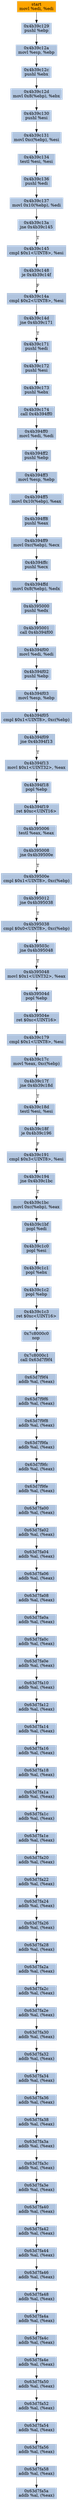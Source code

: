 digraph G {
node[shape=rectangle,style=filled,fillcolor=lightsteelblue,color=lightsteelblue]
bgcolor="transparent"
a0x4b39c127movl_edi_edi[label="start\nmovl %edi, %edi",color="lightgrey",fillcolor="orange"];
a0x4b39c129pushl_ebp[label="0x4b39c129\npushl %ebp"];
a0x4b39c12amovl_esp_ebp[label="0x4b39c12a\nmovl %esp, %ebp"];
a0x4b39c12cpushl_ebx[label="0x4b39c12c\npushl %ebx"];
a0x4b39c12dmovl_0x8ebp__ebx[label="0x4b39c12d\nmovl 0x8(%ebp), %ebx"];
a0x4b39c130pushl_esi[label="0x4b39c130\npushl %esi"];
a0x4b39c131movl_0xcebp__esi[label="0x4b39c131\nmovl 0xc(%ebp), %esi"];
a0x4b39c134testl_esi_esi[label="0x4b39c134\ntestl %esi, %esi"];
a0x4b39c136pushl_edi[label="0x4b39c136\npushl %edi"];
a0x4b39c137movl_0x10ebp__edi[label="0x4b39c137\nmovl 0x10(%ebp), %edi"];
a0x4b39c13ajne_0x4b39c145[label="0x4b39c13a\njne 0x4b39c145"];
a0x4b39c145cmpl_0x1UINT8_esi[label="0x4b39c145\ncmpl $0x1<UINT8>, %esi"];
a0x4b39c148je_0x4b39c14f[label="0x4b39c148\nje 0x4b39c14f"];
a0x4b39c14acmpl_0x2UINT8_esi[label="0x4b39c14a\ncmpl $0x2<UINT8>, %esi"];
a0x4b39c14djne_0x4b39c171[label="0x4b39c14d\njne 0x4b39c171"];
a0x4b39c171pushl_edi[label="0x4b39c171\npushl %edi"];
a0x4b39c172pushl_esi[label="0x4b39c172\npushl %esi"];
a0x4b39c173pushl_ebx[label="0x4b39c173\npushl %ebx"];
a0x4b39c174call_0x4b394ff0[label="0x4b39c174\ncall 0x4b394ff0"];
a0x4b394ff0movl_edi_edi[label="0x4b394ff0\nmovl %edi, %edi"];
a0x4b394ff2pushl_ebp[label="0x4b394ff2\npushl %ebp"];
a0x4b394ff3movl_esp_ebp[label="0x4b394ff3\nmovl %esp, %ebp"];
a0x4b394ff5movl_0x10ebp__eax[label="0x4b394ff5\nmovl 0x10(%ebp), %eax"];
a0x4b394ff8pushl_eax[label="0x4b394ff8\npushl %eax"];
a0x4b394ff9movl_0xcebp__ecx[label="0x4b394ff9\nmovl 0xc(%ebp), %ecx"];
a0x4b394ffcpushl_ecx[label="0x4b394ffc\npushl %ecx"];
a0x4b394ffdmovl_0x8ebp__edx[label="0x4b394ffd\nmovl 0x8(%ebp), %edx"];
a0x4b395000pushl_edx[label="0x4b395000\npushl %edx"];
a0x4b395001call_0x4b394f00[label="0x4b395001\ncall 0x4b394f00"];
a0x4b394f00movl_edi_edi[label="0x4b394f00\nmovl %edi, %edi"];
a0x4b394f02pushl_ebp[label="0x4b394f02\npushl %ebp"];
a0x4b394f03movl_esp_ebp[label="0x4b394f03\nmovl %esp, %ebp"];
a0x4b394f05cmpl_0x1UINT8_0xcebp_[label="0x4b394f05\ncmpl $0x1<UINT8>, 0xc(%ebp)"];
a0x4b394f09jne_0x4b394f13[label="0x4b394f09\njne 0x4b394f13"];
a0x4b394f13movl_0x1UINT32_eax[label="0x4b394f13\nmovl $0x1<UINT32>, %eax"];
a0x4b394f18popl_ebp[label="0x4b394f18\npopl %ebp"];
a0x4b394f19ret_0xcUINT16[label="0x4b394f19\nret $0xc<UINT16>"];
a0x4b395006testl_eax_eax[label="0x4b395006\ntestl %eax, %eax"];
a0x4b395008jne_0x4b39500e[label="0x4b395008\njne 0x4b39500e"];
a0x4b39500ecmpl_0x1UINT8_0xcebp_[label="0x4b39500e\ncmpl $0x1<UINT8>, 0xc(%ebp)"];
a0x4b395012jne_0x4b395038[label="0x4b395012\njne 0x4b395038"];
a0x4b395038cmpl_0x0UINT8_0xcebp_[label="0x4b395038\ncmpl $0x0<UINT8>, 0xc(%ebp)"];
a0x4b39503cjne_0x4b395048[label="0x4b39503c\njne 0x4b395048"];
a0x4b395048movl_0x1UINT32_eax[label="0x4b395048\nmovl $0x1<UINT32>, %eax"];
a0x4b39504dpopl_ebp[label="0x4b39504d\npopl %ebp"];
a0x4b39504eret_0xcUINT16[label="0x4b39504e\nret $0xc<UINT16>"];
a0x4b39c179cmpl_0x1UINT8_esi[label="0x4b39c179\ncmpl $0x1<UINT8>, %esi"];
a0x4b39c17cmovl_eax_0xcebp_[label="0x4b39c17c\nmovl %eax, 0xc(%ebp)"];
a0x4b39c17fjne_0x4b39c18d[label="0x4b39c17f\njne 0x4b39c18d"];
a0x4b39c18dtestl_esi_esi[label="0x4b39c18d\ntestl %esi, %esi"];
a0x4b39c18fje_0x4b39c196[label="0x4b39c18f\nje 0x4b39c196"];
a0x4b39c191cmpl_0x3UINT8_esi[label="0x4b39c191\ncmpl $0x3<UINT8>, %esi"];
a0x4b39c194jne_0x4b39c1bc[label="0x4b39c194\njne 0x4b39c1bc"];
a0x4b39c1bcmovl_0xcebp__eax[label="0x4b39c1bc\nmovl 0xc(%ebp), %eax"];
a0x4b39c1bfpopl_edi[label="0x4b39c1bf\npopl %edi"];
a0x4b39c1c0popl_esi[label="0x4b39c1c0\npopl %esi"];
a0x4b39c1c1popl_ebx[label="0x4b39c1c1\npopl %ebx"];
a0x4b39c1c2popl_ebp[label="0x4b39c1c2\npopl %ebp"];
a0x4b39c1c3ret_0xcUINT16[label="0x4b39c1c3\nret $0xc<UINT16>"];
a0x7c8000c0nop_[label="0x7c8000c0\nnop "];
a0x7c8000c1call_0x63d7f9f4[label="0x7c8000c1\ncall 0x63d7f9f4"];
a0x63d7f9f4addb_al_eax_[label="0x63d7f9f4\naddb %al, (%eax)"];
a0x63d7f9f6addb_al_eax_[label="0x63d7f9f6\naddb %al, (%eax)"];
a0x63d7f9f8addb_al_eax_[label="0x63d7f9f8\naddb %al, (%eax)"];
a0x63d7f9faaddb_al_eax_[label="0x63d7f9fa\naddb %al, (%eax)"];
a0x63d7f9fcaddb_al_eax_[label="0x63d7f9fc\naddb %al, (%eax)"];
a0x63d7f9feaddb_al_eax_[label="0x63d7f9fe\naddb %al, (%eax)"];
a0x63d7fa00addb_al_eax_[label="0x63d7fa00\naddb %al, (%eax)"];
a0x63d7fa02addb_al_eax_[label="0x63d7fa02\naddb %al, (%eax)"];
a0x63d7fa04addb_al_eax_[label="0x63d7fa04\naddb %al, (%eax)"];
a0x63d7fa06addb_al_eax_[label="0x63d7fa06\naddb %al, (%eax)"];
a0x63d7fa08addb_al_eax_[label="0x63d7fa08\naddb %al, (%eax)"];
a0x63d7fa0aaddb_al_eax_[label="0x63d7fa0a\naddb %al, (%eax)"];
a0x63d7fa0caddb_al_eax_[label="0x63d7fa0c\naddb %al, (%eax)"];
a0x63d7fa0eaddb_al_eax_[label="0x63d7fa0e\naddb %al, (%eax)"];
a0x63d7fa10addb_al_eax_[label="0x63d7fa10\naddb %al, (%eax)"];
a0x63d7fa12addb_al_eax_[label="0x63d7fa12\naddb %al, (%eax)"];
a0x63d7fa14addb_al_eax_[label="0x63d7fa14\naddb %al, (%eax)"];
a0x63d7fa16addb_al_eax_[label="0x63d7fa16\naddb %al, (%eax)"];
a0x63d7fa18addb_al_eax_[label="0x63d7fa18\naddb %al, (%eax)"];
a0x63d7fa1aaddb_al_eax_[label="0x63d7fa1a\naddb %al, (%eax)"];
a0x63d7fa1caddb_al_eax_[label="0x63d7fa1c\naddb %al, (%eax)"];
a0x63d7fa1eaddb_al_eax_[label="0x63d7fa1e\naddb %al, (%eax)"];
a0x63d7fa20addb_al_eax_[label="0x63d7fa20\naddb %al, (%eax)"];
a0x63d7fa22addb_al_eax_[label="0x63d7fa22\naddb %al, (%eax)"];
a0x63d7fa24addb_al_eax_[label="0x63d7fa24\naddb %al, (%eax)"];
a0x63d7fa26addb_al_eax_[label="0x63d7fa26\naddb %al, (%eax)"];
a0x63d7fa28addb_al_eax_[label="0x63d7fa28\naddb %al, (%eax)"];
a0x63d7fa2aaddb_al_eax_[label="0x63d7fa2a\naddb %al, (%eax)"];
a0x63d7fa2caddb_al_eax_[label="0x63d7fa2c\naddb %al, (%eax)"];
a0x63d7fa2eaddb_al_eax_[label="0x63d7fa2e\naddb %al, (%eax)"];
a0x63d7fa30addb_al_eax_[label="0x63d7fa30\naddb %al, (%eax)"];
a0x63d7fa32addb_al_eax_[label="0x63d7fa32\naddb %al, (%eax)"];
a0x63d7fa34addb_al_eax_[label="0x63d7fa34\naddb %al, (%eax)"];
a0x63d7fa36addb_al_eax_[label="0x63d7fa36\naddb %al, (%eax)"];
a0x63d7fa38addb_al_eax_[label="0x63d7fa38\naddb %al, (%eax)"];
a0x63d7fa3aaddb_al_eax_[label="0x63d7fa3a\naddb %al, (%eax)"];
a0x63d7fa3caddb_al_eax_[label="0x63d7fa3c\naddb %al, (%eax)"];
a0x63d7fa3eaddb_al_eax_[label="0x63d7fa3e\naddb %al, (%eax)"];
a0x63d7fa40addb_al_eax_[label="0x63d7fa40\naddb %al, (%eax)"];
a0x63d7fa42addb_al_eax_[label="0x63d7fa42\naddb %al, (%eax)"];
a0x63d7fa44addb_al_eax_[label="0x63d7fa44\naddb %al, (%eax)"];
a0x63d7fa46addb_al_eax_[label="0x63d7fa46\naddb %al, (%eax)"];
a0x63d7fa48addb_al_eax_[label="0x63d7fa48\naddb %al, (%eax)"];
a0x63d7fa4aaddb_al_eax_[label="0x63d7fa4a\naddb %al, (%eax)"];
a0x63d7fa4caddb_al_eax_[label="0x63d7fa4c\naddb %al, (%eax)"];
a0x63d7fa4eaddb_al_eax_[label="0x63d7fa4e\naddb %al, (%eax)"];
a0x63d7fa50addb_al_eax_[label="0x63d7fa50\naddb %al, (%eax)"];
a0x63d7fa52addb_al_eax_[label="0x63d7fa52\naddb %al, (%eax)"];
a0x63d7fa54addb_al_eax_[label="0x63d7fa54\naddb %al, (%eax)"];
a0x63d7fa56addb_al_eax_[label="0x63d7fa56\naddb %al, (%eax)"];
a0x63d7fa58addb_al_eax_[label="0x63d7fa58\naddb %al, (%eax)"];
a0x63d7fa5aaddb_al_eax_[label="0x63d7fa5a\naddb %al, (%eax)"];
a0x4b39c127movl_edi_edi -> a0x4b39c129pushl_ebp [color="#000000"];
a0x4b39c129pushl_ebp -> a0x4b39c12amovl_esp_ebp [color="#000000"];
a0x4b39c12amovl_esp_ebp -> a0x4b39c12cpushl_ebx [color="#000000"];
a0x4b39c12cpushl_ebx -> a0x4b39c12dmovl_0x8ebp__ebx [color="#000000"];
a0x4b39c12dmovl_0x8ebp__ebx -> a0x4b39c130pushl_esi [color="#000000"];
a0x4b39c130pushl_esi -> a0x4b39c131movl_0xcebp__esi [color="#000000"];
a0x4b39c131movl_0xcebp__esi -> a0x4b39c134testl_esi_esi [color="#000000"];
a0x4b39c134testl_esi_esi -> a0x4b39c136pushl_edi [color="#000000"];
a0x4b39c136pushl_edi -> a0x4b39c137movl_0x10ebp__edi [color="#000000"];
a0x4b39c137movl_0x10ebp__edi -> a0x4b39c13ajne_0x4b39c145 [color="#000000"];
a0x4b39c13ajne_0x4b39c145 -> a0x4b39c145cmpl_0x1UINT8_esi [color="#000000",label="T"];
a0x4b39c145cmpl_0x1UINT8_esi -> a0x4b39c148je_0x4b39c14f [color="#000000"];
a0x4b39c148je_0x4b39c14f -> a0x4b39c14acmpl_0x2UINT8_esi [color="#000000",label="F"];
a0x4b39c14acmpl_0x2UINT8_esi -> a0x4b39c14djne_0x4b39c171 [color="#000000"];
a0x4b39c14djne_0x4b39c171 -> a0x4b39c171pushl_edi [color="#000000",label="T"];
a0x4b39c171pushl_edi -> a0x4b39c172pushl_esi [color="#000000"];
a0x4b39c172pushl_esi -> a0x4b39c173pushl_ebx [color="#000000"];
a0x4b39c173pushl_ebx -> a0x4b39c174call_0x4b394ff0 [color="#000000"];
a0x4b39c174call_0x4b394ff0 -> a0x4b394ff0movl_edi_edi [color="#000000"];
a0x4b394ff0movl_edi_edi -> a0x4b394ff2pushl_ebp [color="#000000"];
a0x4b394ff2pushl_ebp -> a0x4b394ff3movl_esp_ebp [color="#000000"];
a0x4b394ff3movl_esp_ebp -> a0x4b394ff5movl_0x10ebp__eax [color="#000000"];
a0x4b394ff5movl_0x10ebp__eax -> a0x4b394ff8pushl_eax [color="#000000"];
a0x4b394ff8pushl_eax -> a0x4b394ff9movl_0xcebp__ecx [color="#000000"];
a0x4b394ff9movl_0xcebp__ecx -> a0x4b394ffcpushl_ecx [color="#000000"];
a0x4b394ffcpushl_ecx -> a0x4b394ffdmovl_0x8ebp__edx [color="#000000"];
a0x4b394ffdmovl_0x8ebp__edx -> a0x4b395000pushl_edx [color="#000000"];
a0x4b395000pushl_edx -> a0x4b395001call_0x4b394f00 [color="#000000"];
a0x4b395001call_0x4b394f00 -> a0x4b394f00movl_edi_edi [color="#000000"];
a0x4b394f00movl_edi_edi -> a0x4b394f02pushl_ebp [color="#000000"];
a0x4b394f02pushl_ebp -> a0x4b394f03movl_esp_ebp [color="#000000"];
a0x4b394f03movl_esp_ebp -> a0x4b394f05cmpl_0x1UINT8_0xcebp_ [color="#000000"];
a0x4b394f05cmpl_0x1UINT8_0xcebp_ -> a0x4b394f09jne_0x4b394f13 [color="#000000"];
a0x4b394f09jne_0x4b394f13 -> a0x4b394f13movl_0x1UINT32_eax [color="#000000",label="T"];
a0x4b394f13movl_0x1UINT32_eax -> a0x4b394f18popl_ebp [color="#000000"];
a0x4b394f18popl_ebp -> a0x4b394f19ret_0xcUINT16 [color="#000000"];
a0x4b394f19ret_0xcUINT16 -> a0x4b395006testl_eax_eax [color="#000000"];
a0x4b395006testl_eax_eax -> a0x4b395008jne_0x4b39500e [color="#000000"];
a0x4b395008jne_0x4b39500e -> a0x4b39500ecmpl_0x1UINT8_0xcebp_ [color="#000000",label="T"];
a0x4b39500ecmpl_0x1UINT8_0xcebp_ -> a0x4b395012jne_0x4b395038 [color="#000000"];
a0x4b395012jne_0x4b395038 -> a0x4b395038cmpl_0x0UINT8_0xcebp_ [color="#000000",label="T"];
a0x4b395038cmpl_0x0UINT8_0xcebp_ -> a0x4b39503cjne_0x4b395048 [color="#000000"];
a0x4b39503cjne_0x4b395048 -> a0x4b395048movl_0x1UINT32_eax [color="#000000",label="T"];
a0x4b395048movl_0x1UINT32_eax -> a0x4b39504dpopl_ebp [color="#000000"];
a0x4b39504dpopl_ebp -> a0x4b39504eret_0xcUINT16 [color="#000000"];
a0x4b39504eret_0xcUINT16 -> a0x4b39c179cmpl_0x1UINT8_esi [color="#000000"];
a0x4b39c179cmpl_0x1UINT8_esi -> a0x4b39c17cmovl_eax_0xcebp_ [color="#000000"];
a0x4b39c17cmovl_eax_0xcebp_ -> a0x4b39c17fjne_0x4b39c18d [color="#000000"];
a0x4b39c17fjne_0x4b39c18d -> a0x4b39c18dtestl_esi_esi [color="#000000",label="T"];
a0x4b39c18dtestl_esi_esi -> a0x4b39c18fje_0x4b39c196 [color="#000000"];
a0x4b39c18fje_0x4b39c196 -> a0x4b39c191cmpl_0x3UINT8_esi [color="#000000",label="F"];
a0x4b39c191cmpl_0x3UINT8_esi -> a0x4b39c194jne_0x4b39c1bc [color="#000000"];
a0x4b39c194jne_0x4b39c1bc -> a0x4b39c1bcmovl_0xcebp__eax [color="#000000",label="T"];
a0x4b39c1bcmovl_0xcebp__eax -> a0x4b39c1bfpopl_edi [color="#000000"];
a0x4b39c1bfpopl_edi -> a0x4b39c1c0popl_esi [color="#000000"];
a0x4b39c1c0popl_esi -> a0x4b39c1c1popl_ebx [color="#000000"];
a0x4b39c1c1popl_ebx -> a0x4b39c1c2popl_ebp [color="#000000"];
a0x4b39c1c2popl_ebp -> a0x4b39c1c3ret_0xcUINT16 [color="#000000"];
a0x4b39c1c3ret_0xcUINT16 -> a0x7c8000c0nop_ [color="#000000"];
a0x7c8000c0nop_ -> a0x7c8000c1call_0x63d7f9f4 [color="#000000"];
a0x7c8000c1call_0x63d7f9f4 -> a0x63d7f9f4addb_al_eax_ [color="#000000"];
a0x63d7f9f4addb_al_eax_ -> a0x63d7f9f6addb_al_eax_ [color="#000000"];
a0x63d7f9f6addb_al_eax_ -> a0x63d7f9f8addb_al_eax_ [color="#000000"];
a0x63d7f9f8addb_al_eax_ -> a0x63d7f9faaddb_al_eax_ [color="#000000"];
a0x63d7f9faaddb_al_eax_ -> a0x63d7f9fcaddb_al_eax_ [color="#000000"];
a0x63d7f9fcaddb_al_eax_ -> a0x63d7f9feaddb_al_eax_ [color="#000000"];
a0x63d7f9feaddb_al_eax_ -> a0x63d7fa00addb_al_eax_ [color="#000000"];
a0x63d7fa00addb_al_eax_ -> a0x63d7fa02addb_al_eax_ [color="#000000"];
a0x63d7fa02addb_al_eax_ -> a0x63d7fa04addb_al_eax_ [color="#000000"];
a0x63d7fa04addb_al_eax_ -> a0x63d7fa06addb_al_eax_ [color="#000000"];
a0x63d7fa06addb_al_eax_ -> a0x63d7fa08addb_al_eax_ [color="#000000"];
a0x63d7fa08addb_al_eax_ -> a0x63d7fa0aaddb_al_eax_ [color="#000000"];
a0x63d7fa0aaddb_al_eax_ -> a0x63d7fa0caddb_al_eax_ [color="#000000"];
a0x63d7fa0caddb_al_eax_ -> a0x63d7fa0eaddb_al_eax_ [color="#000000"];
a0x63d7fa0eaddb_al_eax_ -> a0x63d7fa10addb_al_eax_ [color="#000000"];
a0x63d7fa10addb_al_eax_ -> a0x63d7fa12addb_al_eax_ [color="#000000"];
a0x63d7fa12addb_al_eax_ -> a0x63d7fa14addb_al_eax_ [color="#000000"];
a0x63d7fa14addb_al_eax_ -> a0x63d7fa16addb_al_eax_ [color="#000000"];
a0x63d7fa16addb_al_eax_ -> a0x63d7fa18addb_al_eax_ [color="#000000"];
a0x63d7fa18addb_al_eax_ -> a0x63d7fa1aaddb_al_eax_ [color="#000000"];
a0x63d7fa1aaddb_al_eax_ -> a0x63d7fa1caddb_al_eax_ [color="#000000"];
a0x63d7fa1caddb_al_eax_ -> a0x63d7fa1eaddb_al_eax_ [color="#000000"];
a0x63d7fa1eaddb_al_eax_ -> a0x63d7fa20addb_al_eax_ [color="#000000"];
a0x63d7fa20addb_al_eax_ -> a0x63d7fa22addb_al_eax_ [color="#000000"];
a0x63d7fa22addb_al_eax_ -> a0x63d7fa24addb_al_eax_ [color="#000000"];
a0x63d7fa24addb_al_eax_ -> a0x63d7fa26addb_al_eax_ [color="#000000"];
a0x63d7fa26addb_al_eax_ -> a0x63d7fa28addb_al_eax_ [color="#000000"];
a0x63d7fa28addb_al_eax_ -> a0x63d7fa2aaddb_al_eax_ [color="#000000"];
a0x63d7fa2aaddb_al_eax_ -> a0x63d7fa2caddb_al_eax_ [color="#000000"];
a0x63d7fa2caddb_al_eax_ -> a0x63d7fa2eaddb_al_eax_ [color="#000000"];
a0x63d7fa2eaddb_al_eax_ -> a0x63d7fa30addb_al_eax_ [color="#000000"];
a0x63d7fa30addb_al_eax_ -> a0x63d7fa32addb_al_eax_ [color="#000000"];
a0x63d7fa32addb_al_eax_ -> a0x63d7fa34addb_al_eax_ [color="#000000"];
a0x63d7fa34addb_al_eax_ -> a0x63d7fa36addb_al_eax_ [color="#000000"];
a0x63d7fa36addb_al_eax_ -> a0x63d7fa38addb_al_eax_ [color="#000000"];
a0x63d7fa38addb_al_eax_ -> a0x63d7fa3aaddb_al_eax_ [color="#000000"];
a0x63d7fa3aaddb_al_eax_ -> a0x63d7fa3caddb_al_eax_ [color="#000000"];
a0x63d7fa3caddb_al_eax_ -> a0x63d7fa3eaddb_al_eax_ [color="#000000"];
a0x63d7fa3eaddb_al_eax_ -> a0x63d7fa40addb_al_eax_ [color="#000000"];
a0x63d7fa40addb_al_eax_ -> a0x63d7fa42addb_al_eax_ [color="#000000"];
a0x63d7fa42addb_al_eax_ -> a0x63d7fa44addb_al_eax_ [color="#000000"];
a0x63d7fa44addb_al_eax_ -> a0x63d7fa46addb_al_eax_ [color="#000000"];
a0x63d7fa46addb_al_eax_ -> a0x63d7fa48addb_al_eax_ [color="#000000"];
a0x63d7fa48addb_al_eax_ -> a0x63d7fa4aaddb_al_eax_ [color="#000000"];
a0x63d7fa4aaddb_al_eax_ -> a0x63d7fa4caddb_al_eax_ [color="#000000"];
a0x63d7fa4caddb_al_eax_ -> a0x63d7fa4eaddb_al_eax_ [color="#000000"];
a0x63d7fa4eaddb_al_eax_ -> a0x63d7fa50addb_al_eax_ [color="#000000"];
a0x63d7fa50addb_al_eax_ -> a0x63d7fa52addb_al_eax_ [color="#000000"];
a0x63d7fa52addb_al_eax_ -> a0x63d7fa54addb_al_eax_ [color="#000000"];
a0x63d7fa54addb_al_eax_ -> a0x63d7fa56addb_al_eax_ [color="#000000"];
a0x63d7fa56addb_al_eax_ -> a0x63d7fa58addb_al_eax_ [color="#000000"];
a0x63d7fa58addb_al_eax_ -> a0x63d7fa5aaddb_al_eax_ [color="#000000"];
}
